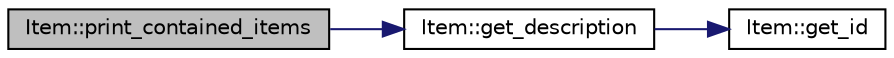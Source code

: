 digraph G
{
  edge [fontname="Helvetica",fontsize="10",labelfontname="Helvetica",labelfontsize="10"];
  node [fontname="Helvetica",fontsize="10",shape=record];
  rankdir="LR";
  Node1 [label="Item::print_contained_items",height=0.2,width=0.4,color="black", fillcolor="grey75", style="filled" fontcolor="black"];
  Node1 -> Node2 [color="midnightblue",fontsize="10",style="solid",fontname="Helvetica"];
  Node2 [label="Item::get_description",height=0.2,width=0.4,color="black", fillcolor="white", style="filled",URL="$class_item.html#a8652cab970af5b7ff68bf960a4e98fa2"];
  Node2 -> Node3 [color="midnightblue",fontsize="10",style="solid",fontname="Helvetica"];
  Node3 [label="Item::get_id",height=0.2,width=0.4,color="black", fillcolor="white", style="filled",URL="$class_item.html#a7a3aedd7ab7f81327f57343dcb55d42d"];
}
